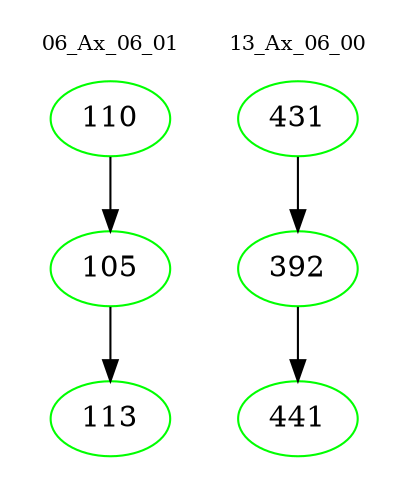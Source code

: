 digraph{
subgraph cluster_0 {
color = white
label = "06_Ax_06_01";
fontsize=10;
T0_110 [label="110", color="green"]
T0_110 -> T0_105 [color="black"]
T0_105 [label="105", color="green"]
T0_105 -> T0_113 [color="black"]
T0_113 [label="113", color="green"]
}
subgraph cluster_1 {
color = white
label = "13_Ax_06_00";
fontsize=10;
T1_431 [label="431", color="green"]
T1_431 -> T1_392 [color="black"]
T1_392 [label="392", color="green"]
T1_392 -> T1_441 [color="black"]
T1_441 [label="441", color="green"]
}
}
